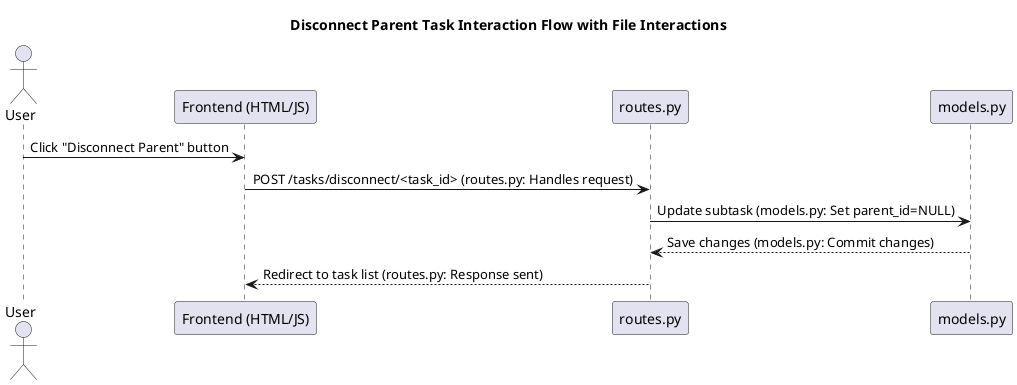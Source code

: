 @startuml
title Disconnect Parent Task Interaction Flow with File Interactions

actor User
participant "Frontend (HTML/JS)" as Frontend
participant "routes.py" as Routes
participant "models.py" as Database

User -> Frontend : Click "Disconnect Parent" button
Frontend -> Routes : POST /tasks/disconnect/<task_id> (routes.py: Handles request)
Routes -> Database : Update subtask (models.py: Set parent_id=NULL)
Database --> Routes : Save changes (models.py: Commit changes)
Routes --> Frontend : Redirect to task list (routes.py: Response sent)
@enduml